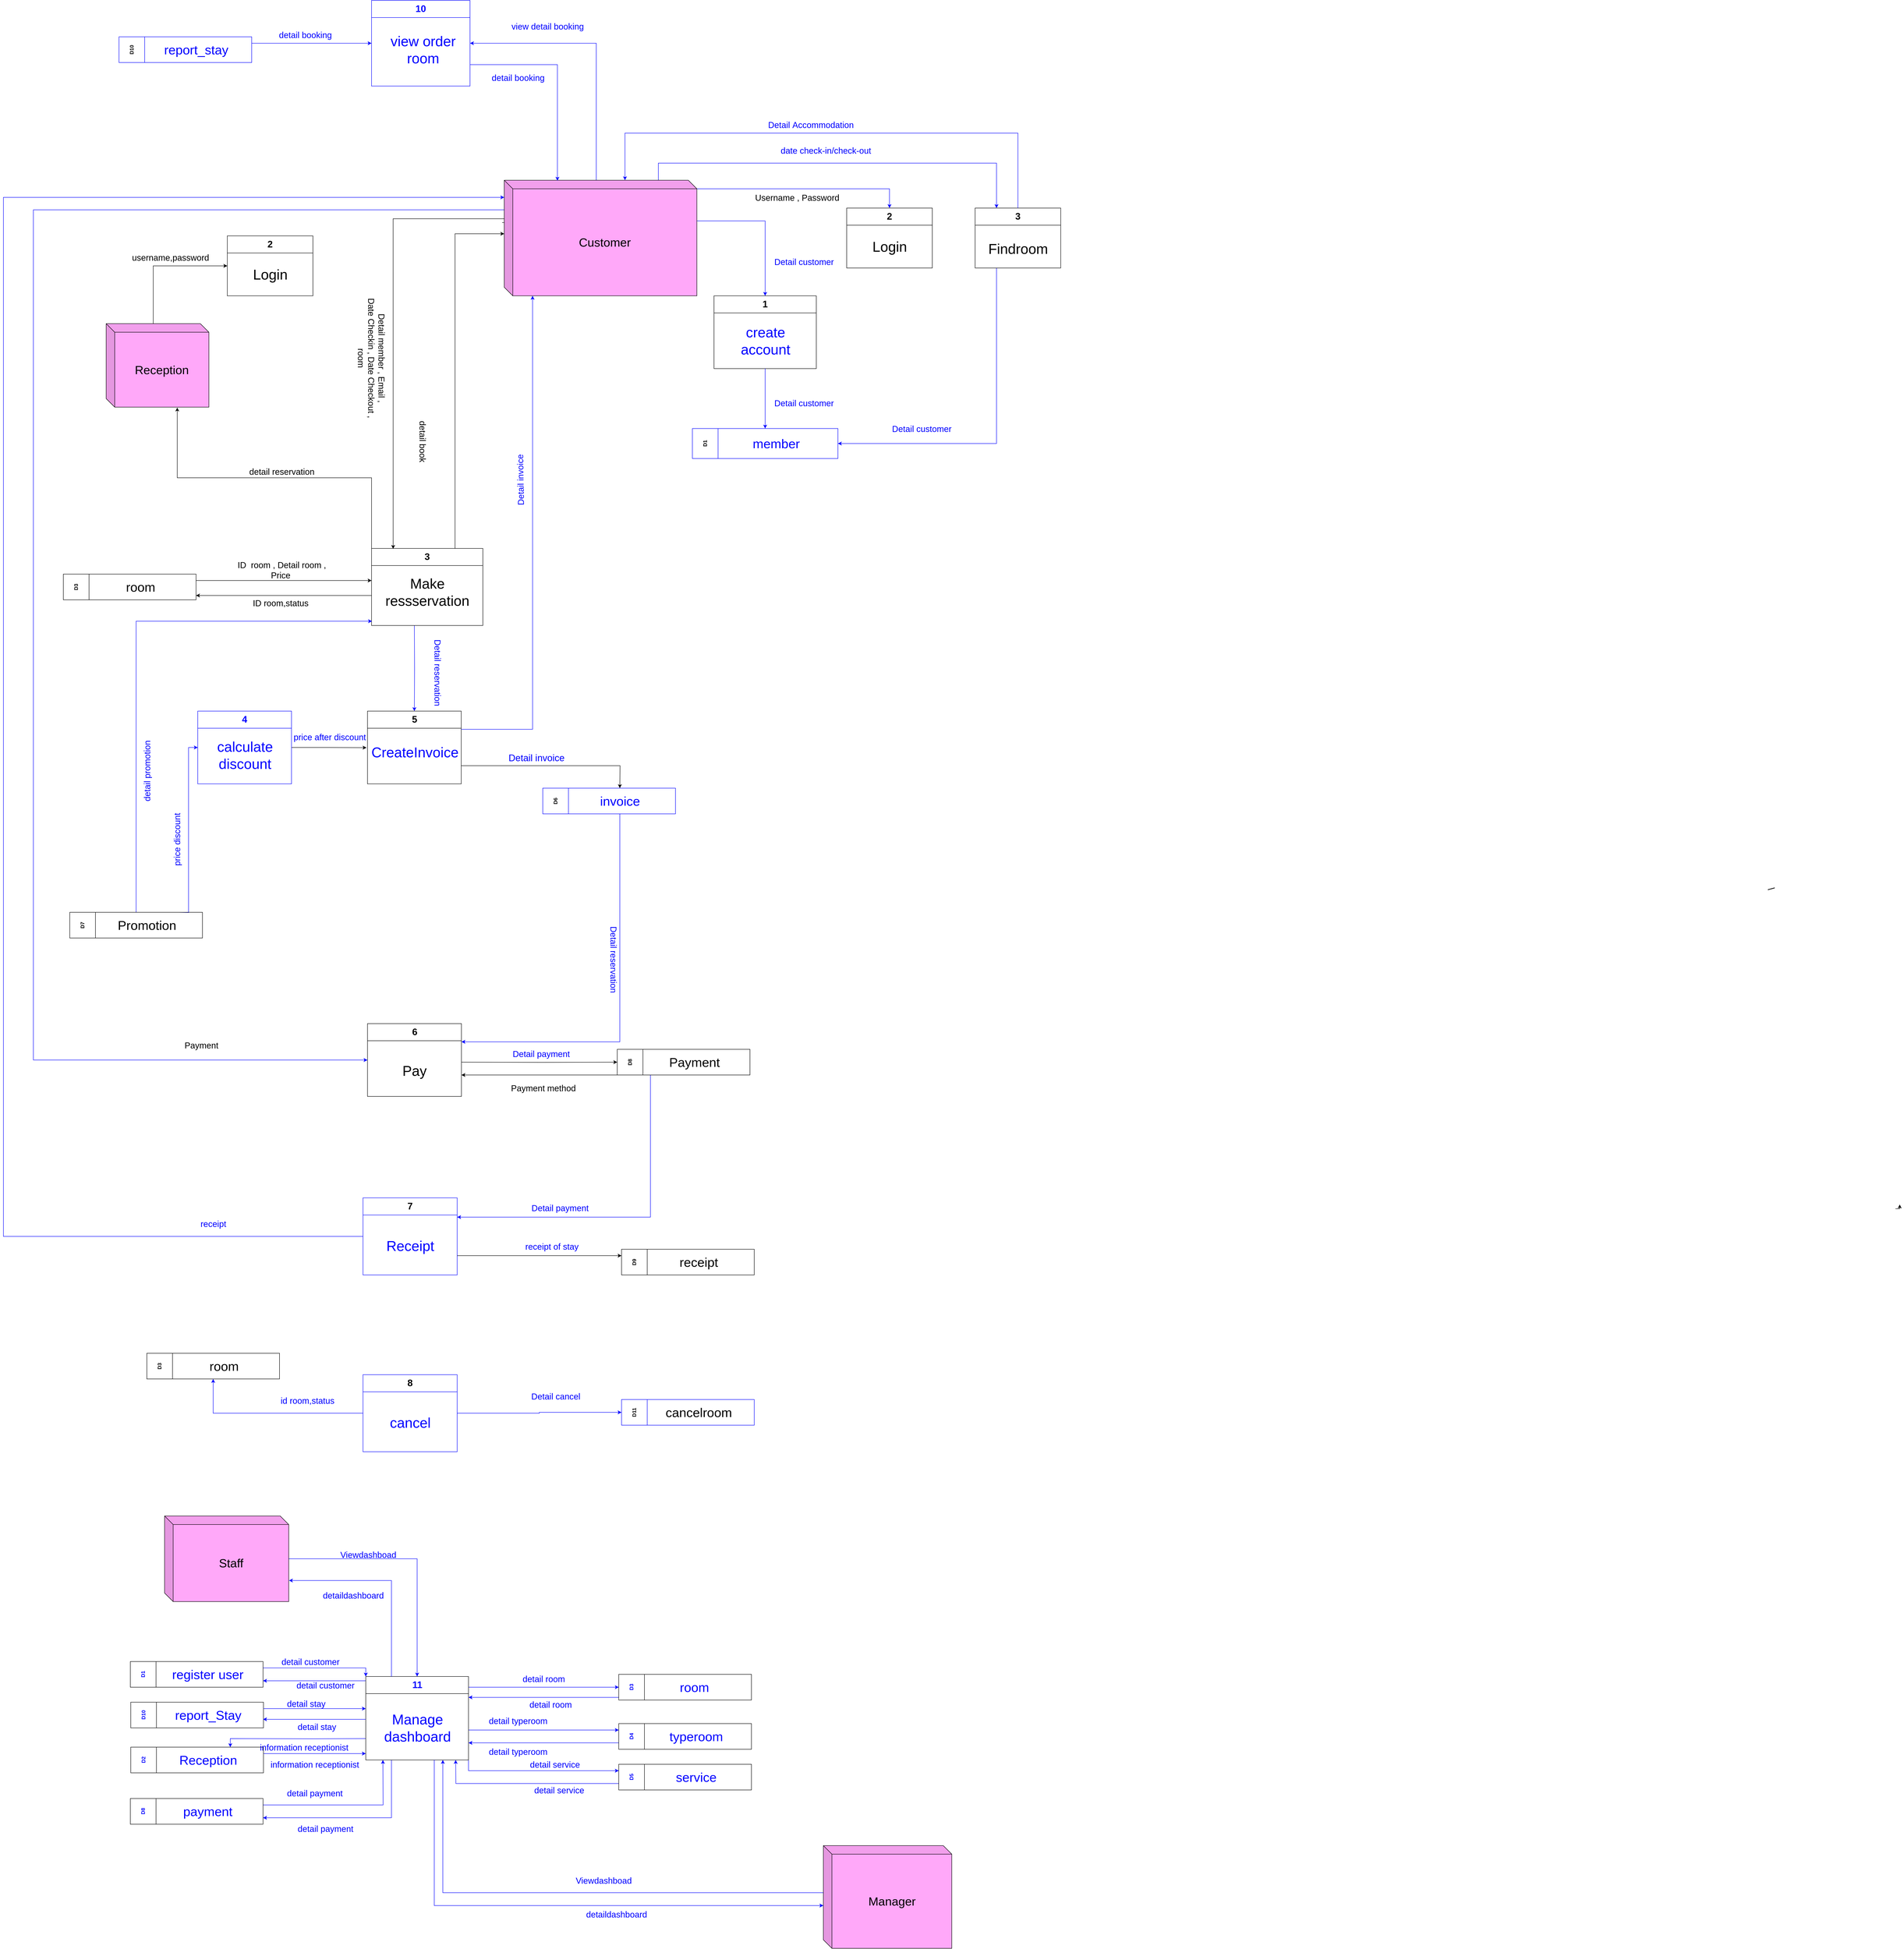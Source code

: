 <mxfile version="22.0.4" type="github">
  <diagram name="Page-1" id="EVB2JG9kK474J4FMBU9G">
    <mxGraphModel dx="3418" dy="2182" grid="1" gridSize="10" guides="1" tooltips="1" connect="1" arrows="1" fold="1" page="1" pageScale="1" pageWidth="827" pageHeight="1169" math="0" shadow="0">
      <root>
        <mxCell id="0" />
        <mxCell id="1" parent="0" />
        <mxCell id="6Yd9exaLA5xY4vGigwr5-12" value="&lt;font style=&quot;font-size: 22px;&quot;&gt;2&lt;/font&gt;" style="swimlane;whiteSpace=wrap;html=1;startSize=40;" parent="1" vertex="1">
          <mxGeometry x="420" y="-445" width="200" height="140" as="geometry" />
        </mxCell>
        <mxCell id="6Yd9exaLA5xY4vGigwr5-47" value="&lt;font style=&quot;font-size: 33px;&quot;&gt;Login&lt;/font&gt;" style="text;html=1;align=center;verticalAlign=middle;resizable=0;points=[];autosize=1;strokeColor=none;fillColor=none;" parent="6Yd9exaLA5xY4vGigwr5-12" vertex="1">
          <mxGeometry x="50" y="65" width="100" height="50" as="geometry" />
        </mxCell>
        <mxCell id="6Yd9exaLA5xY4vGigwr5-69" value="&lt;font style=&quot;font-size: 20px;&quot;&gt;ID room,status&amp;nbsp;&lt;/font&gt;" style="text;html=1;align=center;verticalAlign=middle;resizable=0;points=[];autosize=1;strokeColor=none;fillColor=none;" parent="1" vertex="1">
          <mxGeometry x="-980" y="457" width="160" height="40" as="geometry" />
        </mxCell>
        <mxCell id="6Yd9exaLA5xY4vGigwr5-71" value="&lt;font style=&quot;font-size: 20px;&quot;&gt;ID&amp;nbsp; room , Detail room ,&lt;br&gt;Price&amp;nbsp;&lt;/font&gt;" style="text;html=1;align=center;verticalAlign=middle;resizable=0;points=[];autosize=1;strokeColor=none;fillColor=none;" parent="1" vertex="1">
          <mxGeometry x="-1015" y="370" width="230" height="60" as="geometry" />
        </mxCell>
        <mxCell id="6Yd9exaLA5xY4vGigwr5-78" value="&lt;font style=&quot;font-size: 22px;&quot;&gt;1&lt;/font&gt;" style="swimlane;whiteSpace=wrap;html=1;startSize=40;" parent="1" vertex="1">
          <mxGeometry x="110" y="-240" width="239" height="170" as="geometry" />
        </mxCell>
        <mxCell id="6Yd9exaLA5xY4vGigwr5-79" value="&lt;font color=&quot;#0000ff&quot; style=&quot;font-size: 33px;&quot;&gt;create &lt;br&gt;account&lt;/font&gt;" style="text;html=1;align=center;verticalAlign=middle;resizable=0;points=[];autosize=1;strokeColor=none;fillColor=none;" parent="6Yd9exaLA5xY4vGigwr5-78" vertex="1">
          <mxGeometry x="49.5" y="60" width="140" height="90" as="geometry" />
        </mxCell>
        <mxCell id="6Yd9exaLA5xY4vGigwr5-90" value="&lt;span style=&quot;font-size: 20px;&quot;&gt;Detail member , Email ,&lt;br&gt;Date Checkin , Date Checkout ,&lt;br&gt;room&lt;/span&gt;" style="text;html=1;align=center;verticalAlign=middle;resizable=0;points=[];autosize=1;strokeColor=none;fillColor=none;rotation=90;" parent="1" vertex="1">
          <mxGeometry x="-840" y="-140" width="300" height="90" as="geometry" />
        </mxCell>
        <mxCell id="6Yd9exaLA5xY4vGigwr5-110" value="&lt;font style=&quot;font-size: 20px;&quot;&gt;Payment method&lt;/font&gt;" style="text;html=1;align=center;verticalAlign=middle;resizable=0;points=[];autosize=1;strokeColor=none;fillColor=none;" parent="1" vertex="1">
          <mxGeometry x="-374" y="1590" width="170" height="40" as="geometry" />
        </mxCell>
        <mxCell id="6Yd9exaLA5xY4vGigwr5-125" value="&lt;font style=&quot;font-size: 20px;&quot;&gt;Detail invoice&lt;/font&gt;" style="text;html=1;align=center;verticalAlign=middle;resizable=0;points=[];autosize=1;strokeColor=none;fillColor=none;rotation=-91;fontColor=#0000FF;" parent="1" vertex="1">
          <mxGeometry x="-413" y="170" width="140" height="40" as="geometry" />
        </mxCell>
        <mxCell id="uonzWdeMI_0KS28qsSOB-186" style="edgeStyle=orthogonalEdgeStyle;rounded=0;orthogonalLoop=1;jettySize=auto;html=1;exitX=0;exitY=0;exitDx=250;exitDy=100;exitPerimeter=0;entryX=0.5;entryY=0;entryDx=0;entryDy=0;strokeColor=#0000FF;fontColor=#0000FF;" parent="1" source="6Yd9exaLA5xY4vGigwr5-130" target="uonzWdeMI_0KS28qsSOB-20" edge="1">
          <mxGeometry relative="1" as="geometry" />
        </mxCell>
        <mxCell id="6Yd9exaLA5xY4vGigwr5-130" value="&lt;font style=&quot;font-size: 28px;&quot;&gt;Staff&lt;/font&gt;" style="shape=cube;whiteSpace=wrap;html=1;boundedLbl=1;backgroundOutline=1;darkOpacity=0.05;darkOpacity2=0.1;fillColor=#FFA8F9;" parent="1" vertex="1">
          <mxGeometry x="-1173.5" y="2610" width="290" height="200" as="geometry" />
        </mxCell>
        <mxCell id="6Yd9exaLA5xY4vGigwr5-176" value="&lt;font style=&quot;font-size: 20px;&quot;&gt;Username , Password&lt;/font&gt;" style="text;html=1;align=center;verticalAlign=middle;resizable=0;points=[];autosize=1;strokeColor=none;fillColor=none;rotation=0;" parent="1" vertex="1">
          <mxGeometry x="194" y="-490" width="220" height="40" as="geometry" />
        </mxCell>
        <mxCell id="uonzWdeMI_0KS28qsSOB-46" style="edgeStyle=orthogonalEdgeStyle;rounded=0;orthogonalLoop=1;jettySize=auto;html=1;exitX=1;exitY=0.25;exitDx=0;exitDy=0;entryX=0;entryY=0;entryDx=0;entryDy=0;fontColor=#0000FF;strokeColor=#0000FF;" parent="1" source="6Yd9exaLA5xY4vGigwr5-191" target="uonzWdeMI_0KS28qsSOB-20" edge="1">
          <mxGeometry relative="1" as="geometry" />
        </mxCell>
        <mxCell id="6Yd9exaLA5xY4vGigwr5-191" value="D1" style="swimlane;horizontal=0;whiteSpace=wrap;html=1;startSize=60;fontColor=#0000FF;" parent="1" vertex="1">
          <mxGeometry x="-1253.5" y="2950" width="310" height="60" as="geometry" />
        </mxCell>
        <mxCell id="6Yd9exaLA5xY4vGigwr5-192" value="&lt;span style=&quot;font-size: 30px;&quot;&gt;register user&lt;/span&gt;" style="text;html=1;align=center;verticalAlign=middle;resizable=0;points=[];autosize=1;strokeColor=none;fillColor=none;fontColor=#0000FF;" parent="6Yd9exaLA5xY4vGigwr5-191" vertex="1">
          <mxGeometry x="85" y="5" width="190" height="50" as="geometry" />
        </mxCell>
        <mxCell id="6Yd9exaLA5xY4vGigwr5-195" value="D10" style="swimlane;horizontal=0;whiteSpace=wrap;html=1;startSize=60;fontColor=#0000FF;" parent="1" vertex="1">
          <mxGeometry x="-1252.5" y="3045" width="310" height="60" as="geometry" />
        </mxCell>
        <mxCell id="6Yd9exaLA5xY4vGigwr5-196" value="&lt;span style=&quot;font-size: 30px;&quot;&gt;report_Stay&lt;/span&gt;" style="text;html=1;align=center;verticalAlign=middle;resizable=0;points=[];autosize=1;strokeColor=none;fillColor=none;fontColor=#0000FF;" parent="6Yd9exaLA5xY4vGigwr5-195" vertex="1">
          <mxGeometry x="90" y="5" width="180" height="50" as="geometry" />
        </mxCell>
        <mxCell id="x9j4PKglHA9XF4YdTZns-21" value="\" style="text;html=1;strokeColor=none;fillColor=none;align=center;verticalAlign=middle;whiteSpace=wrap;rounded=0;fontSize=22;rotation=-90;" parent="1" vertex="1">
          <mxGeometry x="2551" y="1130" width="60" height="30" as="geometry" />
        </mxCell>
        <mxCell id="yyQJociicmT0sTEvCrep-26" style="edgeStyle=orthogonalEdgeStyle;rounded=0;orthogonalLoop=1;jettySize=auto;html=1;exitX=0.5;exitY=1;exitDx=0;exitDy=0;entryX=0.667;entryY=0.667;entryDx=0;entryDy=0;entryPerimeter=0;" parent="1" edge="1">
          <mxGeometry relative="1" as="geometry">
            <mxPoint x="2870" y="1892.5" as="sourcePoint" />
            <mxPoint x="2880.02" y="1882.51" as="targetPoint" />
          </mxGeometry>
        </mxCell>
        <mxCell id="VxfbWnqDRk1bkxAv7tCn-36" style="edgeStyle=orthogonalEdgeStyle;rounded=0;orthogonalLoop=1;jettySize=auto;html=1;exitX=0.25;exitY=1;exitDx=0;exitDy=0;entryX=1;entryY=0.5;entryDx=0;entryDy=0;strokeColor=#0000FF;" edge="1" parent="1" source="eCwXJ-lsIu1Mq8TBjTkr-11" target="uonzWdeMI_0KS28qsSOB-107">
          <mxGeometry relative="1" as="geometry" />
        </mxCell>
        <mxCell id="eCwXJ-lsIu1Mq8TBjTkr-11" value="&lt;font style=&quot;font-size: 22px;&quot;&gt;3&lt;/font&gt;" style="swimlane;whiteSpace=wrap;html=1;startSize=40;" parent="1" vertex="1">
          <mxGeometry x="720" y="-445" width="200" height="140" as="geometry" />
        </mxCell>
        <mxCell id="eCwXJ-lsIu1Mq8TBjTkr-12" value="&lt;span style=&quot;font-size: 33px;&quot;&gt;Findroom&lt;/span&gt;" style="text;html=1;align=center;verticalAlign=middle;resizable=0;points=[];autosize=1;strokeColor=none;fillColor=none;" parent="eCwXJ-lsIu1Mq8TBjTkr-11" vertex="1">
          <mxGeometry x="20" y="70" width="160" height="50" as="geometry" />
        </mxCell>
        <mxCell id="eCwXJ-lsIu1Mq8TBjTkr-21" value="&lt;font style=&quot;font-size: 20px;&quot;&gt;&lt;font color=&quot;#0000ff&quot;&gt;date check-in/check-out&lt;/font&gt;&lt;br&gt;&lt;/font&gt;" style="text;html=1;align=center;verticalAlign=middle;resizable=0;points=[];autosize=1;strokeColor=none;fillColor=none;" parent="1" vertex="1">
          <mxGeometry x="256" y="-600" width="230" height="40" as="geometry" />
        </mxCell>
        <mxCell id="eCwXJ-lsIu1Mq8TBjTkr-23" value="&lt;font style=&quot;font-size: 20px;&quot;&gt;&lt;font color=&quot;#0000ff&quot;&gt;Detail&amp;nbsp;Accommodation&lt;/font&gt;&lt;br&gt;&lt;/font&gt;" style="text;html=1;align=center;verticalAlign=middle;resizable=0;points=[];autosize=1;strokeColor=none;fillColor=none;" parent="1" vertex="1">
          <mxGeometry x="226" y="-660" width="220" height="40" as="geometry" />
        </mxCell>
        <mxCell id="ifQpzC5PUmXQ1WxJgQqO-7" style="edgeStyle=orthogonalEdgeStyle;rounded=0;orthogonalLoop=1;jettySize=auto;html=1;entryX=0.25;entryY=0;entryDx=0;entryDy=0;strokeColor=#0000FF;" parent="1" target="eCwXJ-lsIu1Mq8TBjTkr-11" edge="1">
          <mxGeometry relative="1" as="geometry">
            <mxPoint x="-20" y="-500" as="sourcePoint" />
            <Array as="points">
              <mxPoint x="-20" y="-550" />
              <mxPoint x="770" y="-550" />
            </Array>
          </mxGeometry>
        </mxCell>
        <mxCell id="uonzWdeMI_0KS28qsSOB-114" style="edgeStyle=orthogonalEdgeStyle;rounded=0;orthogonalLoop=1;jettySize=auto;html=1;exitX=0;exitY=0;exitDx=229;exitDy=95;exitPerimeter=0;entryX=0.5;entryY=0;entryDx=0;entryDy=0;strokeColor=#0000FF;" parent="1" source="ifQpzC5PUmXQ1WxJgQqO-5" target="6Yd9exaLA5xY4vGigwr5-78" edge="1">
          <mxGeometry relative="1" as="geometry" />
        </mxCell>
        <mxCell id="uonzWdeMI_0KS28qsSOB-210" style="edgeStyle=orthogonalEdgeStyle;rounded=0;orthogonalLoop=1;jettySize=auto;html=1;exitX=0;exitY=0;exitDx=450;exitDy=20;exitPerimeter=0;entryX=0.5;entryY=0;entryDx=0;entryDy=0;strokeColor=#0000FF;" parent="1" source="ifQpzC5PUmXQ1WxJgQqO-5" target="6Yd9exaLA5xY4vGigwr5-12" edge="1">
          <mxGeometry relative="1" as="geometry">
            <Array as="points">
              <mxPoint x="520" y="-490" />
            </Array>
          </mxGeometry>
        </mxCell>
        <mxCell id="uonzWdeMI_0KS28qsSOB-214" style="edgeStyle=orthogonalEdgeStyle;rounded=0;orthogonalLoop=1;jettySize=auto;html=1;exitX=-0.011;exitY=0.366;exitDx=0;exitDy=0;exitPerimeter=0;entryX=0.194;entryY=0.006;entryDx=0;entryDy=0;entryPerimeter=0;" parent="1" source="ifQpzC5PUmXQ1WxJgQqO-5" target="uonzWdeMI_0KS28qsSOB-211" edge="1">
          <mxGeometry relative="1" as="geometry">
            <Array as="points">
              <mxPoint x="-380" y="-411" />
              <mxPoint x="-380" y="-420" />
              <mxPoint x="-640" y="-420" />
            </Array>
          </mxGeometry>
        </mxCell>
        <mxCell id="uonzWdeMI_0KS28qsSOB-260" style="edgeStyle=orthogonalEdgeStyle;rounded=0;orthogonalLoop=1;jettySize=auto;html=1;exitX=0.003;exitY=0.256;exitDx=0;exitDy=0;exitPerimeter=0;entryX=0;entryY=0.5;entryDx=0;entryDy=0;strokeColor=#0000FF;" parent="1" source="ifQpzC5PUmXQ1WxJgQqO-5" target="uonzWdeMI_0KS28qsSOB-244" edge="1">
          <mxGeometry relative="1" as="geometry">
            <Array as="points">
              <mxPoint x="-1480" y="-440" />
              <mxPoint x="-1480" y="1545" />
            </Array>
          </mxGeometry>
        </mxCell>
        <mxCell id="VxfbWnqDRk1bkxAv7tCn-78" style="edgeStyle=orthogonalEdgeStyle;rounded=0;orthogonalLoop=1;jettySize=auto;html=1;exitX=0;exitY=0;exitDx=215;exitDy=0;exitPerimeter=0;entryX=1;entryY=0.5;entryDx=0;entryDy=0;strokeColor=#0000FF;" edge="1" parent="1" source="ifQpzC5PUmXQ1WxJgQqO-5" target="VxfbWnqDRk1bkxAv7tCn-76">
          <mxGeometry relative="1" as="geometry" />
        </mxCell>
        <mxCell id="ifQpzC5PUmXQ1WxJgQqO-5" value="&lt;font style=&quot;font-size: 28px;&quot;&gt;Customer&lt;/font&gt;" style="shape=cube;whiteSpace=wrap;html=1;boundedLbl=1;backgroundOutline=1;darkOpacity=0.05;darkOpacity2=0.1;fillColor=#FFA8F9;" parent="1" vertex="1">
          <mxGeometry x="-380" y="-510" width="450" height="270" as="geometry" />
        </mxCell>
        <mxCell id="ifQpzC5PUmXQ1WxJgQqO-8" style="edgeStyle=orthogonalEdgeStyle;rounded=0;orthogonalLoop=1;jettySize=auto;html=1;exitX=0.5;exitY=0;exitDx=0;exitDy=0;strokeColor=#0000FF;" parent="1" source="eCwXJ-lsIu1Mq8TBjTkr-11" edge="1">
          <mxGeometry relative="1" as="geometry">
            <Array as="points">
              <mxPoint x="820" y="-620" />
              <mxPoint x="-98" y="-620" />
            </Array>
            <mxPoint x="-98" y="-510" as="targetPoint" />
          </mxGeometry>
        </mxCell>
        <mxCell id="uonzWdeMI_0KS28qsSOB-36" style="edgeStyle=orthogonalEdgeStyle;rounded=0;orthogonalLoop=1;jettySize=auto;html=1;entryX=0.75;entryY=0;entryDx=0;entryDy=0;fontColor=#0000FF;strokeColor=#0000FF;" parent="1" target="6Yd9exaLA5xY4vGigwr5-193" edge="1">
          <mxGeometry relative="1" as="geometry">
            <mxPoint x="-703.5" y="3130" as="sourcePoint" />
          </mxGeometry>
        </mxCell>
        <mxCell id="uonzWdeMI_0KS28qsSOB-47" style="edgeStyle=orthogonalEdgeStyle;rounded=0;orthogonalLoop=1;jettySize=auto;html=1;exitX=0;exitY=0.25;exitDx=0;exitDy=0;entryX=1;entryY=0.75;entryDx=0;entryDy=0;fontColor=#0000FF;strokeColor=#0000FF;" parent="1" source="VxfbWnqDRk1bkxAv7tCn-69" target="6Yd9exaLA5xY4vGigwr5-191" edge="1">
          <mxGeometry relative="1" as="geometry">
            <Array as="points">
              <mxPoint x="-703.5" y="2995" />
            </Array>
          </mxGeometry>
        </mxCell>
        <mxCell id="uonzWdeMI_0KS28qsSOB-90" style="edgeStyle=orthogonalEdgeStyle;rounded=0;orthogonalLoop=1;jettySize=auto;html=1;exitX=1;exitY=0.25;exitDx=0;exitDy=0;entryX=0;entryY=0.5;entryDx=0;entryDy=0;fontColor=#0000FF;strokeColor=#0000FF;" parent="1" source="uonzWdeMI_0KS28qsSOB-20" target="uonzWdeMI_0KS28qsSOB-58" edge="1">
          <mxGeometry relative="1" as="geometry">
            <Array as="points">
              <mxPoint x="-463.5" y="3010" />
            </Array>
          </mxGeometry>
        </mxCell>
        <mxCell id="uonzWdeMI_0KS28qsSOB-92" style="edgeStyle=orthogonalEdgeStyle;rounded=0;orthogonalLoop=1;jettySize=auto;html=1;entryX=0;entryY=0.25;entryDx=0;entryDy=0;fontColor=#0000FF;strokeColor=#0000FF;" parent="1" target="uonzWdeMI_0KS28qsSOB-60" edge="1">
          <mxGeometry relative="1" as="geometry">
            <Array as="points">
              <mxPoint x="-373.5" y="3110" />
              <mxPoint x="-373.5" y="3110" />
            </Array>
            <mxPoint x="-463.5" y="3110" as="sourcePoint" />
          </mxGeometry>
        </mxCell>
        <mxCell id="uonzWdeMI_0KS28qsSOB-94" style="edgeStyle=orthogonalEdgeStyle;rounded=0;orthogonalLoop=1;jettySize=auto;html=1;exitX=1;exitY=1;exitDx=0;exitDy=0;entryX=0;entryY=0.25;entryDx=0;entryDy=0;fontColor=#0000FF;strokeColor=#0000FF;" parent="1" source="uonzWdeMI_0KS28qsSOB-20" target="uonzWdeMI_0KS28qsSOB-64" edge="1">
          <mxGeometry relative="1" as="geometry" />
        </mxCell>
        <mxCell id="uonzWdeMI_0KS28qsSOB-185" style="edgeStyle=orthogonalEdgeStyle;rounded=0;orthogonalLoop=1;jettySize=auto;html=1;exitX=0.25;exitY=1;exitDx=0;exitDy=0;entryX=1;entryY=0.75;entryDx=0;entryDy=0;strokeColor=#0000FF;" parent="1" source="uonzWdeMI_0KS28qsSOB-20" target="uonzWdeMI_0KS28qsSOB-171" edge="1">
          <mxGeometry relative="1" as="geometry" />
        </mxCell>
        <mxCell id="uonzWdeMI_0KS28qsSOB-20" value="&lt;font style=&quot;font-size: 22px;&quot;&gt;11&lt;/font&gt;" style="swimlane;whiteSpace=wrap;html=1;startSize=40;fontColor=#0000FF;" parent="1" vertex="1">
          <mxGeometry x="-703.5" y="2985" width="240" height="195" as="geometry" />
        </mxCell>
        <mxCell id="uonzWdeMI_0KS28qsSOB-21" value="&lt;font style=&quot;font-size: 33px;&quot;&gt;Manage&lt;br&gt;dashboard&lt;/font&gt;" style="text;html=1;align=center;verticalAlign=middle;resizable=0;points=[];autosize=1;strokeColor=none;fillColor=none;fontColor=#0000FF;" parent="uonzWdeMI_0KS28qsSOB-20" vertex="1">
          <mxGeometry x="30" y="75" width="180" height="90" as="geometry" />
        </mxCell>
        <mxCell id="uonzWdeMI_0KS28qsSOB-38" value="" style="endArrow=classic;html=1;rounded=0;exitX=1;exitY=0.25;exitDx=0;exitDy=0;fontColor=#0000FF;strokeColor=#0000FF;" parent="1" source="6Yd9exaLA5xY4vGigwr5-193" edge="1">
          <mxGeometry width="50" height="50" relative="1" as="geometry">
            <mxPoint x="-673.5" y="3320" as="sourcePoint" />
            <mxPoint x="-703.5" y="3165" as="targetPoint" />
          </mxGeometry>
        </mxCell>
        <mxCell id="uonzWdeMI_0KS28qsSOB-40" style="edgeStyle=orthogonalEdgeStyle;rounded=0;orthogonalLoop=1;jettySize=auto;html=1;exitX=1;exitY=0.25;exitDx=0;exitDy=0;fontColor=#0000FF;strokeColor=#0000FF;" parent="1" source="6Yd9exaLA5xY4vGigwr5-195" edge="1">
          <mxGeometry relative="1" as="geometry">
            <mxPoint x="-703.5" y="3060" as="targetPoint" />
          </mxGeometry>
        </mxCell>
        <mxCell id="uonzWdeMI_0KS28qsSOB-42" value="" style="edgeStyle=orthogonalEdgeStyle;rounded=0;orthogonalLoop=1;jettySize=auto;html=1;fontColor=#0000FF;strokeColor=#0000FF;" parent="1" edge="1">
          <mxGeometry relative="1" as="geometry">
            <mxPoint x="-703.5" y="3085" as="sourcePoint" />
            <mxPoint x="-943.5" y="3085" as="targetPoint" />
          </mxGeometry>
        </mxCell>
        <mxCell id="6Yd9exaLA5xY4vGigwr5-193" value="D2" style="swimlane;horizontal=0;whiteSpace=wrap;html=1;startSize=60;fontColor=#0000FF;" parent="1" vertex="1">
          <mxGeometry x="-1252.5" y="3150" width="310" height="60" as="geometry" />
        </mxCell>
        <mxCell id="6Yd9exaLA5xY4vGigwr5-194" value="&lt;span style=&quot;font-size: 30px;&quot;&gt;Reception&lt;/span&gt;" style="text;html=1;align=center;verticalAlign=middle;resizable=0;points=[];autosize=1;strokeColor=none;fillColor=none;fontColor=#0000FF;" parent="6Yd9exaLA5xY4vGigwr5-193" vertex="1">
          <mxGeometry x="100" y="5" width="160" height="50" as="geometry" />
        </mxCell>
        <mxCell id="uonzWdeMI_0KS28qsSOB-91" style="edgeStyle=orthogonalEdgeStyle;rounded=0;orthogonalLoop=1;jettySize=auto;html=1;exitX=0;exitY=0.75;exitDx=0;exitDy=0;entryX=1;entryY=0.25;entryDx=0;entryDy=0;fontColor=#0000FF;strokeColor=#0000FF;" parent="1" source="uonzWdeMI_0KS28qsSOB-58" target="uonzWdeMI_0KS28qsSOB-20" edge="1">
          <mxGeometry relative="1" as="geometry">
            <Array as="points">
              <mxPoint x="-112.5" y="3034" />
            </Array>
          </mxGeometry>
        </mxCell>
        <mxCell id="uonzWdeMI_0KS28qsSOB-58" value="D3" style="swimlane;horizontal=0;whiteSpace=wrap;html=1;startSize=60;fontColor=#0000FF;" parent="1" vertex="1">
          <mxGeometry x="-112.5" y="2980" width="310" height="60" as="geometry" />
        </mxCell>
        <mxCell id="uonzWdeMI_0KS28qsSOB-59" value="&lt;font style=&quot;font-size: 30px;&quot;&gt;room&amp;nbsp;&lt;/font&gt;" style="text;html=1;align=center;verticalAlign=middle;resizable=0;points=[];autosize=1;strokeColor=none;fillColor=none;fontColor=#0000FF;" parent="uonzWdeMI_0KS28qsSOB-58" vertex="1">
          <mxGeometry x="130" y="5" width="100" height="50" as="geometry" />
        </mxCell>
        <mxCell id="uonzWdeMI_0KS28qsSOB-93" style="edgeStyle=orthogonalEdgeStyle;rounded=0;orthogonalLoop=1;jettySize=auto;html=1;exitX=0;exitY=0.75;exitDx=0;exitDy=0;fontColor=#0000FF;strokeColor=#0000FF;" parent="1" source="uonzWdeMI_0KS28qsSOB-60" edge="1">
          <mxGeometry relative="1" as="geometry">
            <mxPoint x="-463.5" y="3140" as="targetPoint" />
            <Array as="points">
              <mxPoint x="-463.5" y="3140" />
            </Array>
          </mxGeometry>
        </mxCell>
        <mxCell id="uonzWdeMI_0KS28qsSOB-60" value="D4" style="swimlane;horizontal=0;whiteSpace=wrap;html=1;startSize=60;fontColor=#0000FF;" parent="1" vertex="1">
          <mxGeometry x="-112.5" y="3095" width="310" height="60" as="geometry" />
        </mxCell>
        <mxCell id="uonzWdeMI_0KS28qsSOB-61" value="&lt;font style=&quot;font-size: 30px;&quot;&gt;typeroom&lt;/font&gt;" style="text;html=1;align=center;verticalAlign=middle;resizable=0;points=[];autosize=1;strokeColor=none;fillColor=none;fontColor=#0000FF;" parent="uonzWdeMI_0KS28qsSOB-60" vertex="1">
          <mxGeometry x="105" y="5" width="150" height="50" as="geometry" />
        </mxCell>
        <mxCell id="uonzWdeMI_0KS28qsSOB-106" style="edgeStyle=orthogonalEdgeStyle;rounded=0;orthogonalLoop=1;jettySize=auto;html=1;exitX=0;exitY=0.75;exitDx=0;exitDy=0;fontColor=#0000FF;strokeColor=#0000FF;" parent="1" source="uonzWdeMI_0KS28qsSOB-64" edge="1">
          <mxGeometry relative="1" as="geometry">
            <mxPoint x="-493.5" y="3180" as="targetPoint" />
          </mxGeometry>
        </mxCell>
        <mxCell id="uonzWdeMI_0KS28qsSOB-64" value="D5" style="swimlane;horizontal=0;whiteSpace=wrap;html=1;startSize=60;fontColor=#0000FF;" parent="1" vertex="1">
          <mxGeometry x="-112.5" y="3190" width="310" height="60" as="geometry" />
        </mxCell>
        <mxCell id="uonzWdeMI_0KS28qsSOB-65" value="&lt;font style=&quot;font-size: 30px;&quot;&gt;service&lt;/font&gt;" style="text;html=1;align=center;verticalAlign=middle;resizable=0;points=[];autosize=1;strokeColor=none;fillColor=none;fontColor=#0000FF;" parent="uonzWdeMI_0KS28qsSOB-64" vertex="1">
          <mxGeometry x="120" y="5" width="120" height="50" as="geometry" />
        </mxCell>
        <mxCell id="uonzWdeMI_0KS28qsSOB-107" value="D1" style="swimlane;horizontal=0;whiteSpace=wrap;html=1;startSize=60;strokeColor=#0000FF;" parent="1" vertex="1">
          <mxGeometry x="59.5" y="70" width="340" height="70" as="geometry" />
        </mxCell>
        <mxCell id="uonzWdeMI_0KS28qsSOB-108" value="&lt;font color=&quot;#0000ff&quot; style=&quot;font-size: 30px;&quot;&gt;member&lt;/font&gt;" style="text;html=1;align=center;verticalAlign=middle;resizable=0;points=[];autosize=1;strokeColor=none;fillColor=none;" parent="uonzWdeMI_0KS28qsSOB-107" vertex="1">
          <mxGeometry x="130" y="10" width="130" height="50" as="geometry" />
        </mxCell>
        <mxCell id="uonzWdeMI_0KS28qsSOB-118" style="edgeStyle=orthogonalEdgeStyle;rounded=0;orthogonalLoop=1;jettySize=auto;html=1;exitX=0.5;exitY=1;exitDx=0;exitDy=0;strokeColor=#0000FF;entryX=0.5;entryY=0;entryDx=0;entryDy=0;" parent="1" source="6Yd9exaLA5xY4vGigwr5-78" target="uonzWdeMI_0KS28qsSOB-107" edge="1">
          <mxGeometry relative="1" as="geometry">
            <mxPoint x="450" y="70" as="targetPoint" />
          </mxGeometry>
        </mxCell>
        <mxCell id="uonzWdeMI_0KS28qsSOB-126" value="&lt;font style=&quot;font-size: 20px;&quot;&gt;detail book&lt;/font&gt;" style="text;html=1;align=center;verticalAlign=middle;resizable=0;points=[];autosize=1;strokeColor=none;fillColor=none;rotation=90;" parent="1" vertex="1">
          <mxGeometry x="-630" y="80" width="120" height="40" as="geometry" />
        </mxCell>
        <mxCell id="uonzWdeMI_0KS28qsSOB-128" value="&lt;font style=&quot;font-size: 20px;&quot;&gt;Detail reservation&lt;/font&gt;" style="text;html=1;align=center;verticalAlign=middle;resizable=0;points=[];autosize=1;strokeColor=none;fillColor=none;fontColor=#0000FF;rotation=90;" parent="1" vertex="1">
          <mxGeometry x="-625" y="620" width="180" height="40" as="geometry" />
        </mxCell>
        <mxCell id="uonzWdeMI_0KS28qsSOB-143" value="&lt;font style=&quot;font-size: 20px;&quot;&gt;price discount&lt;/font&gt;" style="text;html=1;align=center;verticalAlign=middle;resizable=0;points=[];autosize=1;strokeColor=none;fillColor=none;labelBackgroundColor=none;fontColor=#0000FF;rotation=-90;" parent="1" vertex="1">
          <mxGeometry x="-1220" y="1010" width="150" height="40" as="geometry" />
        </mxCell>
        <mxCell id="uonzWdeMI_0KS28qsSOB-153" value="&lt;font style=&quot;font-size: 20px;&quot;&gt;price after discount&lt;/font&gt;" style="text;html=1;align=center;verticalAlign=middle;resizable=0;points=[];autosize=1;strokeColor=none;fillColor=none;labelBackgroundColor=none;fontColor=#0000FF;rotation=0;" parent="1" vertex="1">
          <mxGeometry x="-883" y="770" width="190" height="40" as="geometry" />
        </mxCell>
        <mxCell id="uonzWdeMI_0KS28qsSOB-157" value="&lt;font style=&quot;font-size: 20px;&quot;&gt;detail promotion&lt;/font&gt;" style="text;html=1;align=center;verticalAlign=middle;resizable=0;points=[];autosize=1;strokeColor=none;fillColor=none;labelBackgroundColor=none;fontColor=#0000FF;rotation=-90;" parent="1" vertex="1">
          <mxGeometry x="-1300" y="850" width="170" height="40" as="geometry" />
        </mxCell>
        <mxCell id="uonzWdeMI_0KS28qsSOB-163" value="&lt;font style=&quot;font-size: 20px;&quot;&gt;Payment&amp;nbsp;&lt;/font&gt;" style="text;html=1;align=center;verticalAlign=middle;resizable=0;points=[];autosize=1;strokeColor=none;fillColor=none;" parent="1" vertex="1">
          <mxGeometry x="-1140" y="1490" width="110" height="40" as="geometry" />
        </mxCell>
        <mxCell id="uonzWdeMI_0KS28qsSOB-184" style="edgeStyle=orthogonalEdgeStyle;rounded=0;orthogonalLoop=1;jettySize=auto;html=1;exitX=1;exitY=0.25;exitDx=0;exitDy=0;strokeColor=#0000FF;" parent="1" source="uonzWdeMI_0KS28qsSOB-171" edge="1">
          <mxGeometry relative="1" as="geometry">
            <mxPoint x="-663.5" y="3180" as="targetPoint" />
          </mxGeometry>
        </mxCell>
        <mxCell id="uonzWdeMI_0KS28qsSOB-171" value="D8" style="swimlane;horizontal=0;whiteSpace=wrap;html=1;startSize=60;fontColor=#0000FF;" parent="1" vertex="1">
          <mxGeometry x="-1253.5" y="3270" width="310" height="60" as="geometry" />
        </mxCell>
        <mxCell id="uonzWdeMI_0KS28qsSOB-172" value="&lt;span style=&quot;font-size: 30px;&quot;&gt;payment&lt;/span&gt;" style="text;html=1;align=center;verticalAlign=middle;resizable=0;points=[];autosize=1;strokeColor=none;fillColor=none;fontColor=#0000FF;" parent="uonzWdeMI_0KS28qsSOB-171" vertex="1">
          <mxGeometry x="110" y="5" width="140" height="50" as="geometry" />
        </mxCell>
        <mxCell id="uonzWdeMI_0KS28qsSOB-187" value="&lt;font style=&quot;font-size: 20px;&quot;&gt;&lt;font color=&quot;#0000ff&quot;&gt;Viewdashboad&lt;/font&gt;&lt;br&gt;&lt;/font&gt;" style="text;html=1;align=center;verticalAlign=middle;resizable=0;points=[];autosize=1;strokeColor=none;fillColor=none;" parent="1" vertex="1">
          <mxGeometry x="-773.5" y="2680" width="150" height="40" as="geometry" />
        </mxCell>
        <mxCell id="uonzWdeMI_0KS28qsSOB-188" style="edgeStyle=orthogonalEdgeStyle;rounded=0;orthogonalLoop=1;jettySize=auto;html=1;exitX=0.25;exitY=0;exitDx=0;exitDy=0;entryX=1.002;entryY=0.754;entryDx=0;entryDy=0;entryPerimeter=0;strokeColor=#0000FF;fontColor=#0000FF;" parent="1" source="uonzWdeMI_0KS28qsSOB-20" target="6Yd9exaLA5xY4vGigwr5-130" edge="1">
          <mxGeometry relative="1" as="geometry" />
        </mxCell>
        <mxCell id="uonzWdeMI_0KS28qsSOB-189" value="&lt;font style=&quot;font-size: 20px;&quot;&gt;&lt;font&gt;detaildashboard&lt;/font&gt;&lt;br&gt;&lt;/font&gt;" style="text;html=1;align=center;verticalAlign=middle;resizable=0;points=[];autosize=1;strokeColor=none;fillColor=none;fontColor=#0000FF;" parent="1" vertex="1">
          <mxGeometry x="-818.5" y="2775" width="170" height="40" as="geometry" />
        </mxCell>
        <mxCell id="uonzWdeMI_0KS28qsSOB-220" style="edgeStyle=orthogonalEdgeStyle;rounded=0;orthogonalLoop=1;jettySize=auto;html=1;entryX=0.5;entryY=0;entryDx=0;entryDy=0;strokeColor=#0000FF;" parent="1" target="uonzWdeMI_0KS28qsSOB-216" edge="1">
          <mxGeometry relative="1" as="geometry">
            <mxPoint x="-590" y="530" as="sourcePoint" />
          </mxGeometry>
        </mxCell>
        <mxCell id="uonzWdeMI_0KS28qsSOB-243" style="edgeStyle=orthogonalEdgeStyle;rounded=0;orthogonalLoop=1;jettySize=auto;html=1;" parent="1" edge="1">
          <mxGeometry relative="1" as="geometry">
            <mxPoint x="-1100" y="460" as="targetPoint" />
            <mxPoint x="-690" y="460" as="sourcePoint" />
          </mxGeometry>
        </mxCell>
        <mxCell id="uonzWdeMI_0KS28qsSOB-211" value="&lt;font style=&quot;font-size: 22px;&quot;&gt;3&lt;/font&gt;" style="swimlane;whiteSpace=wrap;html=1;startSize=40;" parent="1" vertex="1">
          <mxGeometry x="-690" y="350" width="260" height="180" as="geometry" />
        </mxCell>
        <mxCell id="uonzWdeMI_0KS28qsSOB-212" value="&lt;span style=&quot;font-size: 33px;&quot;&gt;Make &lt;br&gt;ressservation&lt;/span&gt;" style="text;html=1;align=center;verticalAlign=middle;resizable=0;points=[];autosize=1;strokeColor=none;fillColor=none;" parent="uonzWdeMI_0KS28qsSOB-211" vertex="1">
          <mxGeometry x="20" y="57" width="220" height="90" as="geometry" />
        </mxCell>
        <mxCell id="uonzWdeMI_0KS28qsSOB-213" style="edgeStyle=orthogonalEdgeStyle;rounded=0;orthogonalLoop=1;jettySize=auto;html=1;exitX=0.75;exitY=0;exitDx=0;exitDy=0;entryX=0;entryY=0;entryDx=0;entryDy=125;entryPerimeter=0;" parent="1" source="uonzWdeMI_0KS28qsSOB-211" target="ifQpzC5PUmXQ1WxJgQqO-5" edge="1">
          <mxGeometry relative="1" as="geometry" />
        </mxCell>
        <mxCell id="uonzWdeMI_0KS28qsSOB-238" style="edgeStyle=orthogonalEdgeStyle;rounded=0;orthogonalLoop=1;jettySize=auto;html=1;exitX=1;exitY=0.75;exitDx=0;exitDy=0;" parent="1" source="uonzWdeMI_0KS28qsSOB-216" edge="1">
          <mxGeometry relative="1" as="geometry">
            <mxPoint x="-110" y="910" as="targetPoint" />
          </mxGeometry>
        </mxCell>
        <mxCell id="uonzWdeMI_0KS28qsSOB-216" value="&lt;font style=&quot;font-size: 22px;&quot;&gt;5&lt;/font&gt;" style="swimlane;whiteSpace=wrap;html=1;startSize=40;" parent="1" vertex="1">
          <mxGeometry x="-699.5" y="730" width="219" height="170" as="geometry" />
        </mxCell>
        <mxCell id="uonzWdeMI_0KS28qsSOB-217" value="&lt;font style=&quot;font-size: 33px;&quot;&gt;CreateInvoice&lt;/font&gt;" style="text;html=1;align=center;verticalAlign=middle;resizable=0;points=[];autosize=1;strokeColor=none;fillColor=none;fontColor=#0000FF;" parent="uonzWdeMI_0KS28qsSOB-216" vertex="1">
          <mxGeometry x="-5" y="71" width="230" height="50" as="geometry" />
        </mxCell>
        <mxCell id="uonzWdeMI_0KS28qsSOB-221" style="edgeStyle=orthogonalEdgeStyle;rounded=0;orthogonalLoop=1;jettySize=auto;html=1;exitX=1;exitY=0.25;exitDx=0;exitDy=0;entryX=0.147;entryY=1;entryDx=0;entryDy=0;entryPerimeter=0;strokeColor=#0000FF;" parent="1" source="uonzWdeMI_0KS28qsSOB-216" target="ifQpzC5PUmXQ1WxJgQqO-5" edge="1">
          <mxGeometry relative="1" as="geometry" />
        </mxCell>
        <mxCell id="VxfbWnqDRk1bkxAv7tCn-87" style="edgeStyle=orthogonalEdgeStyle;rounded=0;orthogonalLoop=1;jettySize=auto;html=1;exitX=1;exitY=0.5;exitDx=0;exitDy=0;entryX=0.012;entryY=0.288;entryDx=0;entryDy=0;entryPerimeter=0;" edge="1" parent="1" source="uonzWdeMI_0KS28qsSOB-224" target="uonzWdeMI_0KS28qsSOB-217">
          <mxGeometry relative="1" as="geometry" />
        </mxCell>
        <mxCell id="uonzWdeMI_0KS28qsSOB-224" value="&lt;font style=&quot;font-size: 22px;&quot;&gt;4&lt;/font&gt;" style="swimlane;whiteSpace=wrap;html=1;startSize=40;fontColor=#0000FF;strokeColor=#0000FF;" parent="1" vertex="1">
          <mxGeometry x="-1096" y="730" width="219" height="170" as="geometry" />
        </mxCell>
        <mxCell id="uonzWdeMI_0KS28qsSOB-225" value="&lt;font style=&quot;font-size: 33px;&quot;&gt;calculate&lt;br&gt;discount&lt;/font&gt;" style="text;html=1;align=center;verticalAlign=middle;resizable=0;points=[];autosize=1;strokeColor=none;fillColor=none;fontColor=#0000FF;" parent="uonzWdeMI_0KS28qsSOB-224" vertex="1">
          <mxGeometry x="34.5" y="58" width="150" height="90" as="geometry" />
        </mxCell>
        <mxCell id="uonzWdeMI_0KS28qsSOB-234" style="edgeStyle=orthogonalEdgeStyle;rounded=0;orthogonalLoop=1;jettySize=auto;html=1;entryX=0;entryY=0.5;entryDx=0;entryDy=0;strokeColor=#0000FF;" parent="1" target="uonzWdeMI_0KS28qsSOB-224" edge="1">
          <mxGeometry relative="1" as="geometry">
            <mxPoint x="-1140" y="1200" as="sourcePoint" />
          </mxGeometry>
        </mxCell>
        <mxCell id="uonzWdeMI_0KS28qsSOB-235" style="edgeStyle=orthogonalEdgeStyle;rounded=0;orthogonalLoop=1;jettySize=auto;html=1;exitX=0.5;exitY=0;exitDx=0;exitDy=0;strokeColor=#0000FF;" parent="1" source="uonzWdeMI_0KS28qsSOB-230" edge="1">
          <mxGeometry relative="1" as="geometry">
            <mxPoint x="-689" y="520" as="targetPoint" />
            <Array as="points">
              <mxPoint x="-1240" y="520" />
              <mxPoint x="-689" y="520" />
            </Array>
          </mxGeometry>
        </mxCell>
        <mxCell id="uonzWdeMI_0KS28qsSOB-230" value="D7" style="swimlane;horizontal=0;whiteSpace=wrap;html=1;startSize=60;" parent="1" vertex="1">
          <mxGeometry x="-1395" y="1200" width="310" height="60" as="geometry" />
        </mxCell>
        <mxCell id="uonzWdeMI_0KS28qsSOB-231" value="&lt;font style=&quot;font-size: 30px;&quot;&gt;Promotion&lt;/font&gt;" style="text;html=1;align=center;verticalAlign=middle;resizable=0;points=[];autosize=1;strokeColor=none;fillColor=none;" parent="uonzWdeMI_0KS28qsSOB-230" vertex="1">
          <mxGeometry x="100" y="5" width="160" height="50" as="geometry" />
        </mxCell>
        <mxCell id="uonzWdeMI_0KS28qsSOB-266" style="edgeStyle=orthogonalEdgeStyle;rounded=0;orthogonalLoop=1;jettySize=auto;html=1;entryX=1;entryY=0.25;entryDx=0;entryDy=0;strokeColor=#0000FF;" parent="1" target="uonzWdeMI_0KS28qsSOB-244" edge="1">
          <mxGeometry relative="1" as="geometry">
            <mxPoint x="-110" y="970" as="sourcePoint" />
            <Array as="points">
              <mxPoint x="-110" y="1503" />
            </Array>
          </mxGeometry>
        </mxCell>
        <mxCell id="uonzWdeMI_0KS28qsSOB-236" value="D6" style="swimlane;horizontal=0;whiteSpace=wrap;html=1;startSize=60;strokeColor=#0000FF;" parent="1" vertex="1">
          <mxGeometry x="-290" y="910" width="310" height="60" as="geometry" />
        </mxCell>
        <mxCell id="uonzWdeMI_0KS28qsSOB-237" value="&lt;span style=&quot;font-size: 30px;&quot;&gt;&lt;font color=&quot;#0000ff&quot;&gt;invoice&lt;/font&gt;&lt;/span&gt;" style="text;html=1;align=center;verticalAlign=middle;resizable=0;points=[];autosize=1;strokeColor=none;fillColor=none;" parent="uonzWdeMI_0KS28qsSOB-236" vertex="1">
          <mxGeometry x="120" y="5" width="120" height="50" as="geometry" />
        </mxCell>
        <mxCell id="uonzWdeMI_0KS28qsSOB-239" value="&lt;font color=&quot;#0000ff&quot; style=&quot;font-size: 22px;&quot;&gt;Detail invoice&lt;/font&gt;" style="text;html=1;align=center;verticalAlign=middle;resizable=0;points=[];autosize=1;strokeColor=none;fillColor=none;rotation=0;" parent="1" vertex="1">
          <mxGeometry x="-380" y="820" width="150" height="40" as="geometry" />
        </mxCell>
        <mxCell id="uonzWdeMI_0KS28qsSOB-242" style="edgeStyle=orthogonalEdgeStyle;rounded=0;orthogonalLoop=1;jettySize=auto;html=1;exitX=1;exitY=0.25;exitDx=0;exitDy=0;" parent="1" source="uonzWdeMI_0KS28qsSOB-240" edge="1">
          <mxGeometry relative="1" as="geometry">
            <mxPoint x="-690" y="425" as="targetPoint" />
          </mxGeometry>
        </mxCell>
        <mxCell id="uonzWdeMI_0KS28qsSOB-240" value="D3" style="swimlane;horizontal=0;whiteSpace=wrap;html=1;startSize=60;" parent="1" vertex="1">
          <mxGeometry x="-1410" y="410" width="310" height="60" as="geometry" />
        </mxCell>
        <mxCell id="uonzWdeMI_0KS28qsSOB-241" value="&lt;font style=&quot;font-size: 30px;&quot;&gt;room&lt;/font&gt;" style="text;html=1;align=center;verticalAlign=middle;resizable=0;points=[];autosize=1;strokeColor=none;fillColor=none;" parent="uonzWdeMI_0KS28qsSOB-240" vertex="1">
          <mxGeometry x="135" y="5" width="90" height="50" as="geometry" />
        </mxCell>
        <mxCell id="uonzWdeMI_0KS28qsSOB-249" style="edgeStyle=orthogonalEdgeStyle;rounded=0;orthogonalLoop=1;jettySize=auto;html=1;entryX=0;entryY=0.5;entryDx=0;entryDy=0;" parent="1" target="uonzWdeMI_0KS28qsSOB-247" edge="1">
          <mxGeometry relative="1" as="geometry">
            <mxPoint x="-480" y="1550" as="sourcePoint" />
          </mxGeometry>
        </mxCell>
        <mxCell id="uonzWdeMI_0KS28qsSOB-244" value="&lt;font style=&quot;font-size: 22px;&quot;&gt;6&lt;/font&gt;" style="swimlane;whiteSpace=wrap;html=1;startSize=40;" parent="1" vertex="1">
          <mxGeometry x="-699.5" y="1460" width="219.5" height="170" as="geometry" />
        </mxCell>
        <mxCell id="uonzWdeMI_0KS28qsSOB-245" value="&lt;font style=&quot;font-size: 33px;&quot;&gt;Pay&lt;/font&gt;" style="text;html=1;align=center;verticalAlign=middle;resizable=0;points=[];autosize=1;strokeColor=none;fillColor=none;" parent="uonzWdeMI_0KS28qsSOB-244" vertex="1">
          <mxGeometry x="69.5" y="85" width="80" height="50" as="geometry" />
        </mxCell>
        <mxCell id="uonzWdeMI_0KS28qsSOB-258" style="edgeStyle=orthogonalEdgeStyle;rounded=0;orthogonalLoop=1;jettySize=auto;html=1;exitX=0;exitY=1;exitDx=0;exitDy=0;" parent="1" source="uonzWdeMI_0KS28qsSOB-247" edge="1">
          <mxGeometry relative="1" as="geometry">
            <mxPoint x="-480" y="1580" as="targetPoint" />
            <Array as="points">
              <mxPoint x="-220" y="1580" />
              <mxPoint x="-220" y="1580" />
            </Array>
          </mxGeometry>
        </mxCell>
        <mxCell id="uonzWdeMI_0KS28qsSOB-264" style="edgeStyle=orthogonalEdgeStyle;rounded=0;orthogonalLoop=1;jettySize=auto;html=1;exitX=0.25;exitY=1;exitDx=0;exitDy=0;entryX=1;entryY=0.25;entryDx=0;entryDy=0;strokeColor=#0000FF;" parent="1" source="uonzWdeMI_0KS28qsSOB-247" target="uonzWdeMI_0KS28qsSOB-261" edge="1">
          <mxGeometry relative="1" as="geometry" />
        </mxCell>
        <mxCell id="uonzWdeMI_0KS28qsSOB-247" value="D8" style="swimlane;horizontal=0;whiteSpace=wrap;html=1;startSize=60;" parent="1" vertex="1">
          <mxGeometry x="-116" y="1520" width="310" height="60" as="geometry" />
        </mxCell>
        <mxCell id="uonzWdeMI_0KS28qsSOB-248" value="&lt;font style=&quot;font-size: 30px;&quot;&gt;Payment&lt;/font&gt;" style="text;html=1;align=center;verticalAlign=middle;resizable=0;points=[];autosize=1;strokeColor=none;fillColor=none;" parent="uonzWdeMI_0KS28qsSOB-247" vertex="1">
          <mxGeometry x="110" y="5" width="140" height="50" as="geometry" />
        </mxCell>
        <mxCell id="uonzWdeMI_0KS28qsSOB-259" value="&lt;font style=&quot;font-size: 20px;&quot;&gt;Detail payment&lt;/font&gt;" style="text;html=1;align=center;verticalAlign=middle;resizable=0;points=[];autosize=1;strokeColor=none;fillColor=none;rotation=0;fontColor=#0000FF;" parent="1" vertex="1">
          <mxGeometry x="-374" y="1510" width="160" height="40" as="geometry" />
        </mxCell>
        <mxCell id="VxfbWnqDRk1bkxAv7tCn-9" style="edgeStyle=orthogonalEdgeStyle;rounded=0;orthogonalLoop=1;jettySize=auto;html=1;exitX=1;exitY=0.75;exitDx=0;exitDy=0;entryX=0;entryY=0.25;entryDx=0;entryDy=0;" edge="1" parent="1" source="uonzWdeMI_0KS28qsSOB-261" target="VxfbWnqDRk1bkxAv7tCn-7">
          <mxGeometry relative="1" as="geometry" />
        </mxCell>
        <mxCell id="uonzWdeMI_0KS28qsSOB-261" value="&lt;font style=&quot;font-size: 22px;&quot;&gt;7&lt;/font&gt;" style="swimlane;whiteSpace=wrap;html=1;startSize=40;strokeColor=#0000FF;" parent="1" vertex="1">
          <mxGeometry x="-710" y="1867" width="220" height="180" as="geometry" />
        </mxCell>
        <mxCell id="uonzWdeMI_0KS28qsSOB-262" value="&lt;span style=&quot;font-size: 33px;&quot;&gt;&lt;font color=&quot;#0000ff&quot;&gt;Receipt&lt;/font&gt;&lt;/span&gt;" style="text;html=1;align=center;verticalAlign=middle;resizable=0;points=[];autosize=1;strokeColor=none;fillColor=none;" parent="uonzWdeMI_0KS28qsSOB-261" vertex="1">
          <mxGeometry x="40" y="87" width="140" height="50" as="geometry" />
        </mxCell>
        <mxCell id="uonzWdeMI_0KS28qsSOB-265" value="&lt;font style=&quot;font-size: 20px;&quot;&gt;Detail payment&lt;/font&gt;" style="text;html=1;align=center;verticalAlign=middle;resizable=0;points=[];autosize=1;strokeColor=none;fillColor=none;rotation=0;fontColor=#0000FF;" parent="1" vertex="1">
          <mxGeometry x="-330" y="1870" width="160" height="40" as="geometry" />
        </mxCell>
        <mxCell id="uonzWdeMI_0KS28qsSOB-267" value="&lt;font style=&quot;font-size: 20px;&quot;&gt;Detail reservation&lt;/font&gt;" style="text;html=1;align=center;verticalAlign=middle;resizable=0;points=[];autosize=1;strokeColor=none;fillColor=none;fontColor=#0000FF;rotation=90;" parent="1" vertex="1">
          <mxGeometry x="-214" y="1290" width="180" height="40" as="geometry" />
        </mxCell>
        <mxCell id="uonzWdeMI_0KS28qsSOB-268" style="edgeStyle=orthogonalEdgeStyle;rounded=0;orthogonalLoop=1;jettySize=auto;html=1;exitX=0;exitY=0.5;exitDx=0;exitDy=0;strokeColor=#0000FF;" parent="1" source="uonzWdeMI_0KS28qsSOB-261" target="ifQpzC5PUmXQ1WxJgQqO-5" edge="1">
          <mxGeometry relative="1" as="geometry">
            <Array as="points">
              <mxPoint x="-1550" y="1957" />
              <mxPoint x="-1550" y="-470" />
            </Array>
          </mxGeometry>
        </mxCell>
        <mxCell id="uonzWdeMI_0KS28qsSOB-269" value="&lt;font style=&quot;font-size: 20px;&quot;&gt;receipt&lt;/font&gt;" style="text;html=1;align=center;verticalAlign=middle;resizable=0;points=[];autosize=1;strokeColor=none;fillColor=none;rotation=0;fontColor=#0000FF;" parent="1" vertex="1">
          <mxGeometry x="-1100" y="1907" width="80" height="40" as="geometry" />
        </mxCell>
        <mxCell id="VxfbWnqDRk1bkxAv7tCn-90" style="edgeStyle=orthogonalEdgeStyle;rounded=0;orthogonalLoop=1;jettySize=auto;html=1;exitX=0;exitY=0;exitDx=110;exitDy=0;exitPerimeter=0;entryX=0;entryY=0.5;entryDx=0;entryDy=0;" edge="1" parent="1" source="uonzWdeMI_0KS28qsSOB-278" target="VxfbWnqDRk1bkxAv7tCn-88">
          <mxGeometry relative="1" as="geometry" />
        </mxCell>
        <mxCell id="uonzWdeMI_0KS28qsSOB-278" value="&lt;font style=&quot;font-size: 28px;&quot;&gt;Reception&lt;/font&gt;" style="shape=cube;whiteSpace=wrap;html=1;boundedLbl=1;backgroundOutline=1;darkOpacity=0.05;darkOpacity2=0.1;fillColor=#FFA8F9;" parent="1" vertex="1">
          <mxGeometry x="-1310" y="-175" width="240" height="195" as="geometry" />
        </mxCell>
        <mxCell id="uonzWdeMI_0KS28qsSOB-280" value="&lt;font style=&quot;font-size: 20px;&quot;&gt;detail reservation&lt;/font&gt;" style="text;html=1;align=center;verticalAlign=middle;resizable=0;points=[];autosize=1;strokeColor=none;fillColor=none;rotation=0;" parent="1" vertex="1">
          <mxGeometry x="-990" y="150" width="180" height="40" as="geometry" />
        </mxCell>
        <mxCell id="uonzWdeMI_0KS28qsSOB-281" style="edgeStyle=orthogonalEdgeStyle;rounded=0;orthogonalLoop=1;jettySize=auto;html=1;exitX=0;exitY=0;exitDx=0;exitDy=0;entryX=0.692;entryY=1.005;entryDx=0;entryDy=0;entryPerimeter=0;" parent="1" source="uonzWdeMI_0KS28qsSOB-211" target="uonzWdeMI_0KS28qsSOB-278" edge="1">
          <mxGeometry relative="1" as="geometry" />
        </mxCell>
        <mxCell id="VxfbWnqDRk1bkxAv7tCn-7" value="D9" style="swimlane;horizontal=0;whiteSpace=wrap;html=1;startSize=60;" vertex="1" parent="1">
          <mxGeometry x="-106" y="1987" width="310" height="60" as="geometry" />
        </mxCell>
        <mxCell id="VxfbWnqDRk1bkxAv7tCn-8" value="&lt;font style=&quot;font-size: 30px;&quot;&gt;receipt&lt;/font&gt;" style="text;html=1;align=center;verticalAlign=middle;resizable=0;points=[];autosize=1;strokeColor=none;fillColor=none;" vertex="1" parent="VxfbWnqDRk1bkxAv7tCn-7">
          <mxGeometry x="125" y="5" width="110" height="50" as="geometry" />
        </mxCell>
        <mxCell id="VxfbWnqDRk1bkxAv7tCn-10" value="&lt;font style=&quot;font-size: 20px;&quot;&gt;receipt of stay&lt;/font&gt;" style="text;html=1;align=center;verticalAlign=middle;resizable=0;points=[];autosize=1;strokeColor=none;fillColor=none;rotation=0;fontColor=#0000FF;" vertex="1" parent="1">
          <mxGeometry x="-344" y="1960" width="150" height="40" as="geometry" />
        </mxCell>
        <mxCell id="VxfbWnqDRk1bkxAv7tCn-15" style="edgeStyle=orthogonalEdgeStyle;rounded=0;orthogonalLoop=1;jettySize=auto;html=1;exitX=0;exitY=0.5;exitDx=0;exitDy=0;entryX=0.5;entryY=1;entryDx=0;entryDy=0;strokeColor=#0000FF;" edge="1" parent="1" source="VxfbWnqDRk1bkxAv7tCn-11" target="VxfbWnqDRk1bkxAv7tCn-13">
          <mxGeometry relative="1" as="geometry" />
        </mxCell>
        <mxCell id="VxfbWnqDRk1bkxAv7tCn-20" style="edgeStyle=orthogonalEdgeStyle;rounded=0;orthogonalLoop=1;jettySize=auto;html=1;exitX=1;exitY=0.5;exitDx=0;exitDy=0;entryX=0;entryY=0.5;entryDx=0;entryDy=0;strokeColor=#0000FF;" edge="1" parent="1" source="VxfbWnqDRk1bkxAv7tCn-11" target="VxfbWnqDRk1bkxAv7tCn-18">
          <mxGeometry relative="1" as="geometry" />
        </mxCell>
        <mxCell id="VxfbWnqDRk1bkxAv7tCn-11" value="&lt;font style=&quot;font-size: 22px;&quot;&gt;8&lt;/font&gt;" style="swimlane;whiteSpace=wrap;html=1;startSize=40;strokeColor=#0000FF;" vertex="1" parent="1">
          <mxGeometry x="-710" y="2280" width="220" height="180" as="geometry" />
        </mxCell>
        <mxCell id="VxfbWnqDRk1bkxAv7tCn-12" value="&lt;span style=&quot;font-size: 33px;&quot;&gt;&lt;font color=&quot;#0000ff&quot;&gt;cancel&lt;/font&gt;&lt;/span&gt;" style="text;html=1;align=center;verticalAlign=middle;resizable=0;points=[];autosize=1;strokeColor=none;fillColor=none;" vertex="1" parent="VxfbWnqDRk1bkxAv7tCn-11">
          <mxGeometry x="50" y="87" width="120" height="50" as="geometry" />
        </mxCell>
        <mxCell id="VxfbWnqDRk1bkxAv7tCn-13" value="D3" style="swimlane;horizontal=0;whiteSpace=wrap;html=1;startSize=60;" vertex="1" parent="1">
          <mxGeometry x="-1215" y="2230" width="310" height="60" as="geometry" />
        </mxCell>
        <mxCell id="VxfbWnqDRk1bkxAv7tCn-14" value="&lt;font style=&quot;font-size: 30px;&quot;&gt;room&lt;/font&gt;" style="text;html=1;align=center;verticalAlign=middle;resizable=0;points=[];autosize=1;strokeColor=none;fillColor=none;" vertex="1" parent="VxfbWnqDRk1bkxAv7tCn-13">
          <mxGeometry x="135" y="5" width="90" height="50" as="geometry" />
        </mxCell>
        <mxCell id="VxfbWnqDRk1bkxAv7tCn-18" value="D11" style="swimlane;horizontal=0;whiteSpace=wrap;html=1;startSize=60;strokeColor=#0000FF;" vertex="1" parent="1">
          <mxGeometry x="-106" y="2338" width="310" height="60" as="geometry" />
        </mxCell>
        <mxCell id="VxfbWnqDRk1bkxAv7tCn-19" value="&lt;font style=&quot;font-size: 30px;&quot;&gt;cancelroom&lt;/font&gt;" style="text;html=1;align=center;verticalAlign=middle;resizable=0;points=[];autosize=1;strokeColor=none;fillColor=none;" vertex="1" parent="VxfbWnqDRk1bkxAv7tCn-18">
          <mxGeometry x="90" y="5" width="180" height="50" as="geometry" />
        </mxCell>
        <mxCell id="VxfbWnqDRk1bkxAv7tCn-21" value="&lt;font style=&quot;font-size: 20px;&quot;&gt;Detail cancel&lt;/font&gt;" style="text;html=1;align=center;verticalAlign=middle;resizable=0;points=[];autosize=1;strokeColor=none;fillColor=none;rotation=0;fontColor=#0000FF;" vertex="1" parent="1">
          <mxGeometry x="-330" y="2310" width="140" height="40" as="geometry" />
        </mxCell>
        <mxCell id="VxfbWnqDRk1bkxAv7tCn-22" value="&lt;font style=&quot;font-size: 20px;&quot;&gt;id room,status&lt;/font&gt;" style="text;html=1;align=center;verticalAlign=middle;resizable=0;points=[];autosize=1;strokeColor=none;fillColor=none;rotation=0;fontColor=#0000FF;" vertex="1" parent="1">
          <mxGeometry x="-915" y="2320" width="150" height="40" as="geometry" />
        </mxCell>
        <mxCell id="VxfbWnqDRk1bkxAv7tCn-71" style="edgeStyle=orthogonalEdgeStyle;rounded=0;orthogonalLoop=1;jettySize=auto;html=1;exitX=0;exitY=0;exitDx=0;exitDy=110;exitPerimeter=0;entryX=0.75;entryY=1;entryDx=0;entryDy=0;strokeColor=#0000FF;" edge="1" parent="1" source="VxfbWnqDRk1bkxAv7tCn-31" target="uonzWdeMI_0KS28qsSOB-20">
          <mxGeometry relative="1" as="geometry" />
        </mxCell>
        <mxCell id="VxfbWnqDRk1bkxAv7tCn-31" value="&lt;font style=&quot;font-size: 28px;&quot;&gt;Manager&lt;/font&gt;" style="shape=cube;whiteSpace=wrap;html=1;boundedLbl=1;backgroundOutline=1;darkOpacity=0.05;darkOpacity2=0.1;fillColor=#FFA8F9;" vertex="1" parent="1">
          <mxGeometry x="365.5" y="3380" width="300" height="240" as="geometry" />
        </mxCell>
        <mxCell id="VxfbWnqDRk1bkxAv7tCn-34" value="&lt;font style=&quot;font-size: 20px;&quot;&gt;&lt;font color=&quot;#0000ff&quot;&gt;detaildashboard&lt;/font&gt;&lt;br&gt;&lt;/font&gt;" style="text;html=1;align=center;verticalAlign=middle;resizable=0;points=[];autosize=1;strokeColor=none;fillColor=none;" vertex="1" parent="1">
          <mxGeometry x="-203.5" y="3520" width="170" height="40" as="geometry" />
        </mxCell>
        <mxCell id="VxfbWnqDRk1bkxAv7tCn-35" value="&lt;font style=&quot;font-size: 20px;&quot;&gt;&lt;font color=&quot;#0000ff&quot;&gt;Viewdashboad&lt;/font&gt;&lt;br&gt;&lt;/font&gt;" style="text;html=1;align=center;verticalAlign=middle;resizable=0;points=[];autosize=1;strokeColor=none;fillColor=none;" vertex="1" parent="1">
          <mxGeometry x="-223.5" y="3441" width="150" height="40" as="geometry" />
        </mxCell>
        <mxCell id="VxfbWnqDRk1bkxAv7tCn-37" value="&lt;font style=&quot;font-size: 20px;&quot;&gt;&lt;font color=&quot;#0000ff&quot;&gt;Detail customer&lt;/font&gt;&lt;br&gt;&lt;/font&gt;" style="text;html=1;align=center;verticalAlign=middle;resizable=0;points=[];autosize=1;strokeColor=none;fillColor=none;" vertex="1" parent="1">
          <mxGeometry x="515" y="50" width="160" height="40" as="geometry" />
        </mxCell>
        <mxCell id="VxfbWnqDRk1bkxAv7tCn-38" value="&lt;font style=&quot;font-size: 20px;&quot;&gt;&lt;font color=&quot;#0000ff&quot;&gt;Detail customer&lt;/font&gt;&lt;br&gt;&lt;/font&gt;" style="text;html=1;align=center;verticalAlign=middle;resizable=0;points=[];autosize=1;strokeColor=none;fillColor=none;" vertex="1" parent="1">
          <mxGeometry x="240" y="-340" width="160" height="40" as="geometry" />
        </mxCell>
        <mxCell id="VxfbWnqDRk1bkxAv7tCn-39" value="&lt;font style=&quot;font-size: 20px;&quot;&gt;&lt;font color=&quot;#0000ff&quot;&gt;Detail customer&lt;/font&gt;&lt;br&gt;&lt;/font&gt;" style="text;html=1;align=center;verticalAlign=middle;resizable=0;points=[];autosize=1;strokeColor=none;fillColor=none;" vertex="1" parent="1">
          <mxGeometry x="239.5" y="-10" width="160" height="40" as="geometry" />
        </mxCell>
        <mxCell id="VxfbWnqDRk1bkxAv7tCn-56" value="&lt;font style=&quot;font-size: 20px;&quot;&gt;&lt;font color=&quot;#0000ff&quot;&gt;detail room&lt;/font&gt;&lt;br&gt;&lt;/font&gt;" style="text;html=1;align=center;verticalAlign=middle;resizable=0;points=[];autosize=1;strokeColor=none;fillColor=none;" vertex="1" parent="1">
          <mxGeometry x="-348.5" y="2970" width="120" height="40" as="geometry" />
        </mxCell>
        <mxCell id="VxfbWnqDRk1bkxAv7tCn-57" value="&lt;font style=&quot;font-size: 20px;&quot;&gt;&lt;font color=&quot;#0000ff&quot;&gt;detail room&lt;/font&gt;&lt;br&gt;&lt;/font&gt;" style="text;html=1;align=center;verticalAlign=middle;resizable=0;points=[];autosize=1;strokeColor=none;fillColor=none;" vertex="1" parent="1">
          <mxGeometry x="-332.5" y="3030" width="120" height="40" as="geometry" />
        </mxCell>
        <mxCell id="VxfbWnqDRk1bkxAv7tCn-58" value="&lt;font style=&quot;font-size: 20px;&quot;&gt;&lt;font color=&quot;#0000ff&quot;&gt;detail typeroom&lt;/font&gt;&lt;br&gt;&lt;/font&gt;" style="text;html=1;align=center;verticalAlign=middle;resizable=0;points=[];autosize=1;strokeColor=none;fillColor=none;" vertex="1" parent="1">
          <mxGeometry x="-428.5" y="3067.5" width="160" height="40" as="geometry" />
        </mxCell>
        <mxCell id="VxfbWnqDRk1bkxAv7tCn-59" value="&lt;font style=&quot;font-size: 20px;&quot;&gt;&lt;font color=&quot;#0000ff&quot;&gt;detail typeroom&lt;/font&gt;&lt;br&gt;&lt;/font&gt;" style="text;html=1;align=center;verticalAlign=middle;resizable=0;points=[];autosize=1;strokeColor=none;fillColor=none;" vertex="1" parent="1">
          <mxGeometry x="-428.5" y="3140" width="160" height="40" as="geometry" />
        </mxCell>
        <mxCell id="VxfbWnqDRk1bkxAv7tCn-60" value="&lt;font style=&quot;font-size: 20px;&quot;&gt;&lt;font color=&quot;#0000ff&quot;&gt;detail service&lt;/font&gt;&lt;br&gt;&lt;/font&gt;" style="text;html=1;align=center;verticalAlign=middle;resizable=0;points=[];autosize=1;strokeColor=none;fillColor=none;" vertex="1" parent="1">
          <mxGeometry x="-332.5" y="3170" width="140" height="40" as="geometry" />
        </mxCell>
        <mxCell id="VxfbWnqDRk1bkxAv7tCn-61" value="&lt;font style=&quot;font-size: 20px;&quot;&gt;&lt;font color=&quot;#0000ff&quot;&gt;detail service&lt;/font&gt;&lt;br&gt;&lt;/font&gt;" style="text;html=1;align=center;verticalAlign=middle;resizable=0;points=[];autosize=1;strokeColor=none;fillColor=none;" vertex="1" parent="1">
          <mxGeometry x="-322.5" y="3230" width="140" height="40" as="geometry" />
        </mxCell>
        <mxCell id="VxfbWnqDRk1bkxAv7tCn-62" value="&lt;font style=&quot;font-size: 20px;&quot;&gt;&lt;font color=&quot;#0000ff&quot;&gt;detail payment&lt;/font&gt;&lt;br&gt;&lt;/font&gt;" style="text;html=1;align=center;verticalAlign=middle;resizable=0;points=[];autosize=1;strokeColor=none;fillColor=none;" vertex="1" parent="1">
          <mxGeometry x="-898.5" y="3237" width="150" height="40" as="geometry" />
        </mxCell>
        <mxCell id="VxfbWnqDRk1bkxAv7tCn-63" value="&lt;font style=&quot;font-size: 20px;&quot;&gt;&lt;font color=&quot;#0000ff&quot;&gt;detail payment&lt;/font&gt;&lt;br&gt;&lt;/font&gt;" style="text;html=1;align=center;verticalAlign=middle;resizable=0;points=[];autosize=1;strokeColor=none;fillColor=none;" vertex="1" parent="1">
          <mxGeometry x="-873.5" y="3320" width="150" height="40" as="geometry" />
        </mxCell>
        <mxCell id="VxfbWnqDRk1bkxAv7tCn-64" value="&lt;font style=&quot;font-size: 20px;&quot;&gt;&lt;font color=&quot;#0000ff&quot;&gt;information receptionist&lt;/font&gt;&lt;br&gt;&lt;/font&gt;" style="text;html=1;align=center;verticalAlign=middle;resizable=0;points=[];autosize=1;strokeColor=none;fillColor=none;" vertex="1" parent="1">
          <mxGeometry x="-963.5" y="3130" width="230" height="40" as="geometry" />
        </mxCell>
        <mxCell id="VxfbWnqDRk1bkxAv7tCn-65" value="&lt;font style=&quot;font-size: 20px;&quot;&gt;&lt;font color=&quot;#0000ff&quot;&gt;information receptionist&lt;/font&gt;&lt;br&gt;&lt;/font&gt;" style="text;html=1;align=center;verticalAlign=middle;resizable=0;points=[];autosize=1;strokeColor=none;fillColor=none;" vertex="1" parent="1">
          <mxGeometry x="-938.5" y="3170" width="230" height="40" as="geometry" />
        </mxCell>
        <mxCell id="VxfbWnqDRk1bkxAv7tCn-66" value="&lt;font style=&quot;font-size: 20px;&quot;&gt;&lt;font color=&quot;#0000ff&quot;&gt;detail stay&lt;/font&gt;&lt;br&gt;&lt;/font&gt;" style="text;html=1;align=center;verticalAlign=middle;resizable=0;points=[];autosize=1;strokeColor=none;fillColor=none;" vertex="1" parent="1">
          <mxGeometry x="-898.5" y="3027.5" width="110" height="40" as="geometry" />
        </mxCell>
        <mxCell id="VxfbWnqDRk1bkxAv7tCn-67" value="&lt;font style=&quot;font-size: 20px;&quot;&gt;&lt;font color=&quot;#0000ff&quot;&gt;detail stay&lt;/font&gt;&lt;br&gt;&lt;/font&gt;" style="text;html=1;align=center;verticalAlign=middle;resizable=0;points=[];autosize=1;strokeColor=none;fillColor=none;" vertex="1" parent="1">
          <mxGeometry x="-873.5" y="3082" width="110" height="40" as="geometry" />
        </mxCell>
        <mxCell id="VxfbWnqDRk1bkxAv7tCn-68" value="&lt;font style=&quot;font-size: 20px;&quot;&gt;&lt;font color=&quot;#0000ff&quot;&gt;detail customer&lt;/font&gt;&lt;br&gt;&lt;/font&gt;" style="text;html=1;align=center;verticalAlign=middle;resizable=0;points=[];autosize=1;strokeColor=none;fillColor=none;" vertex="1" parent="1">
          <mxGeometry x="-913.5" y="2930" width="160" height="40" as="geometry" />
        </mxCell>
        <mxCell id="VxfbWnqDRk1bkxAv7tCn-69" value="&lt;font style=&quot;font-size: 20px;&quot;&gt;&lt;font color=&quot;#0000ff&quot;&gt;detail customer&lt;/font&gt;&lt;br&gt;&lt;/font&gt;" style="text;html=1;align=center;verticalAlign=middle;resizable=0;points=[];autosize=1;strokeColor=none;fillColor=none;" vertex="1" parent="1">
          <mxGeometry x="-878.5" y="2985" width="160" height="40" as="geometry" />
        </mxCell>
        <mxCell id="VxfbWnqDRk1bkxAv7tCn-72" style="edgeStyle=orthogonalEdgeStyle;rounded=0;orthogonalLoop=1;jettySize=auto;html=1;strokeColor=#0000FF;" edge="1" parent="1" target="VxfbWnqDRk1bkxAv7tCn-31">
          <mxGeometry relative="1" as="geometry">
            <mxPoint x="-543.5" y="3180" as="sourcePoint" />
            <Array as="points">
              <mxPoint x="-543.5" y="3520" />
            </Array>
          </mxGeometry>
        </mxCell>
        <mxCell id="VxfbWnqDRk1bkxAv7tCn-76" value="&lt;font style=&quot;font-size: 22px;&quot;&gt;10&lt;/font&gt;" style="swimlane;whiteSpace=wrap;html=1;startSize=40;strokeColor=#0000FF;fontColor=#0000FF;" vertex="1" parent="1">
          <mxGeometry x="-690" y="-930" width="230" height="200" as="geometry" />
        </mxCell>
        <mxCell id="VxfbWnqDRk1bkxAv7tCn-77" value="&lt;span style=&quot;font-size: 33px;&quot;&gt;view order &lt;br&gt;room&lt;/span&gt;" style="text;html=1;align=center;verticalAlign=middle;resizable=0;points=[];autosize=1;strokeColor=none;fillColor=none;fontColor=#0000FF;" vertex="1" parent="VxfbWnqDRk1bkxAv7tCn-76">
          <mxGeometry x="30" y="70" width="180" height="90" as="geometry" />
        </mxCell>
        <mxCell id="VxfbWnqDRk1bkxAv7tCn-79" value="&lt;font style=&quot;font-size: 20px;&quot;&gt;&lt;font color=&quot;#0000ff&quot;&gt;view detail booking&lt;/font&gt;&lt;br&gt;&lt;/font&gt;" style="text;html=1;align=center;verticalAlign=middle;resizable=0;points=[];autosize=1;strokeColor=none;fillColor=none;" vertex="1" parent="1">
          <mxGeometry x="-374" y="-890" width="190" height="40" as="geometry" />
        </mxCell>
        <mxCell id="VxfbWnqDRk1bkxAv7tCn-80" style="edgeStyle=orthogonalEdgeStyle;rounded=0;orthogonalLoop=1;jettySize=auto;html=1;exitX=1;exitY=0.75;exitDx=0;exitDy=0;entryX=0.276;entryY=0.004;entryDx=0;entryDy=0;entryPerimeter=0;strokeColor=#0000FF;" edge="1" parent="1" source="VxfbWnqDRk1bkxAv7tCn-76" target="ifQpzC5PUmXQ1WxJgQqO-5">
          <mxGeometry relative="1" as="geometry" />
        </mxCell>
        <mxCell id="VxfbWnqDRk1bkxAv7tCn-81" value="&lt;font style=&quot;font-size: 20px;&quot;&gt;&lt;font color=&quot;#0000ff&quot;&gt;detail booking&lt;/font&gt;&lt;br&gt;&lt;/font&gt;" style="text;html=1;align=center;verticalAlign=middle;resizable=0;points=[];autosize=1;strokeColor=none;fillColor=none;" vertex="1" parent="1">
          <mxGeometry x="-423" y="-770" width="150" height="40" as="geometry" />
        </mxCell>
        <mxCell id="VxfbWnqDRk1bkxAv7tCn-84" style="edgeStyle=orthogonalEdgeStyle;rounded=0;orthogonalLoop=1;jettySize=auto;html=1;exitX=1;exitY=0.25;exitDx=0;exitDy=0;entryX=0;entryY=0.5;entryDx=0;entryDy=0;strokeColor=#0000FF;" edge="1" parent="1" source="VxfbWnqDRk1bkxAv7tCn-82" target="VxfbWnqDRk1bkxAv7tCn-76">
          <mxGeometry relative="1" as="geometry" />
        </mxCell>
        <mxCell id="VxfbWnqDRk1bkxAv7tCn-82" value="D10" style="swimlane;horizontal=0;whiteSpace=wrap;html=1;startSize=60;strokeColor=#0000FF;" vertex="1" parent="1">
          <mxGeometry x="-1280" y="-845" width="310" height="60" as="geometry" />
        </mxCell>
        <mxCell id="VxfbWnqDRk1bkxAv7tCn-83" value="&lt;font color=&quot;#0000ff&quot; style=&quot;font-size: 30px;&quot;&gt;report_stay&lt;/font&gt;" style="text;html=1;align=center;verticalAlign=middle;resizable=0;points=[];autosize=1;strokeColor=none;fillColor=none;" vertex="1" parent="VxfbWnqDRk1bkxAv7tCn-82">
          <mxGeometry x="95" y="5" width="170" height="50" as="geometry" />
        </mxCell>
        <mxCell id="VxfbWnqDRk1bkxAv7tCn-85" value="&lt;font style=&quot;font-size: 20px;&quot;&gt;&lt;font color=&quot;#0000ff&quot;&gt;detail booking&lt;/font&gt;&lt;br&gt;&lt;/font&gt;" style="text;html=1;align=center;verticalAlign=middle;resizable=0;points=[];autosize=1;strokeColor=none;fillColor=none;" vertex="1" parent="1">
          <mxGeometry x="-920" y="-870" width="150" height="40" as="geometry" />
        </mxCell>
        <mxCell id="VxfbWnqDRk1bkxAv7tCn-88" value="&lt;font style=&quot;font-size: 22px;&quot;&gt;2&lt;/font&gt;" style="swimlane;whiteSpace=wrap;html=1;startSize=40;" vertex="1" parent="1">
          <mxGeometry x="-1027" y="-380" width="200" height="140" as="geometry" />
        </mxCell>
        <mxCell id="VxfbWnqDRk1bkxAv7tCn-89" value="&lt;font style=&quot;font-size: 33px;&quot;&gt;Login&lt;/font&gt;" style="text;html=1;align=center;verticalAlign=middle;resizable=0;points=[];autosize=1;strokeColor=none;fillColor=none;" vertex="1" parent="VxfbWnqDRk1bkxAv7tCn-88">
          <mxGeometry x="50" y="65" width="100" height="50" as="geometry" />
        </mxCell>
        <mxCell id="VxfbWnqDRk1bkxAv7tCn-91" value="&lt;font style=&quot;font-size: 20px;&quot;&gt;username,password&lt;/font&gt;" style="text;html=1;align=center;verticalAlign=middle;resizable=0;points=[];autosize=1;strokeColor=none;fillColor=none;rotation=0;" vertex="1" parent="1">
          <mxGeometry x="-1260" y="-350" width="200" height="40" as="geometry" />
        </mxCell>
      </root>
    </mxGraphModel>
  </diagram>
</mxfile>
